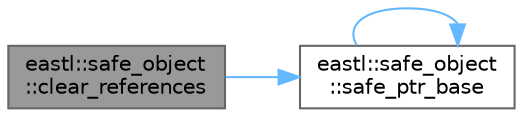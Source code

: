 digraph "eastl::safe_object::clear_references"
{
 // LATEX_PDF_SIZE
  bgcolor="transparent";
  edge [fontname=Helvetica,fontsize=10,labelfontname=Helvetica,labelfontsize=10];
  node [fontname=Helvetica,fontsize=10,shape=box,height=0.2,width=0.4];
  rankdir="LR";
  Node1 [id="Node000001",label="eastl::safe_object\l::clear_references",height=0.2,width=0.4,color="gray40", fillcolor="grey60", style="filled", fontcolor="black",tooltip=" "];
  Node1 -> Node2 [id="edge3_Node000001_Node000002",color="steelblue1",style="solid",tooltip=" "];
  Node2 [id="Node000002",label="eastl::safe_object\l::safe_ptr_base",height=0.2,width=0.4,color="grey40", fillcolor="white", style="filled",URL="$classeastl_1_1safe__object.html#a90b1543f7f970cd67b38313af6ad0c49",tooltip="Forcibly removes any references (by smart_ptrs) to this object. All safe_ptr mpObject values are set ..."];
  Node2 -> Node2 [id="edge4_Node000002_Node000002",color="steelblue1",style="solid",tooltip=" "];
}
